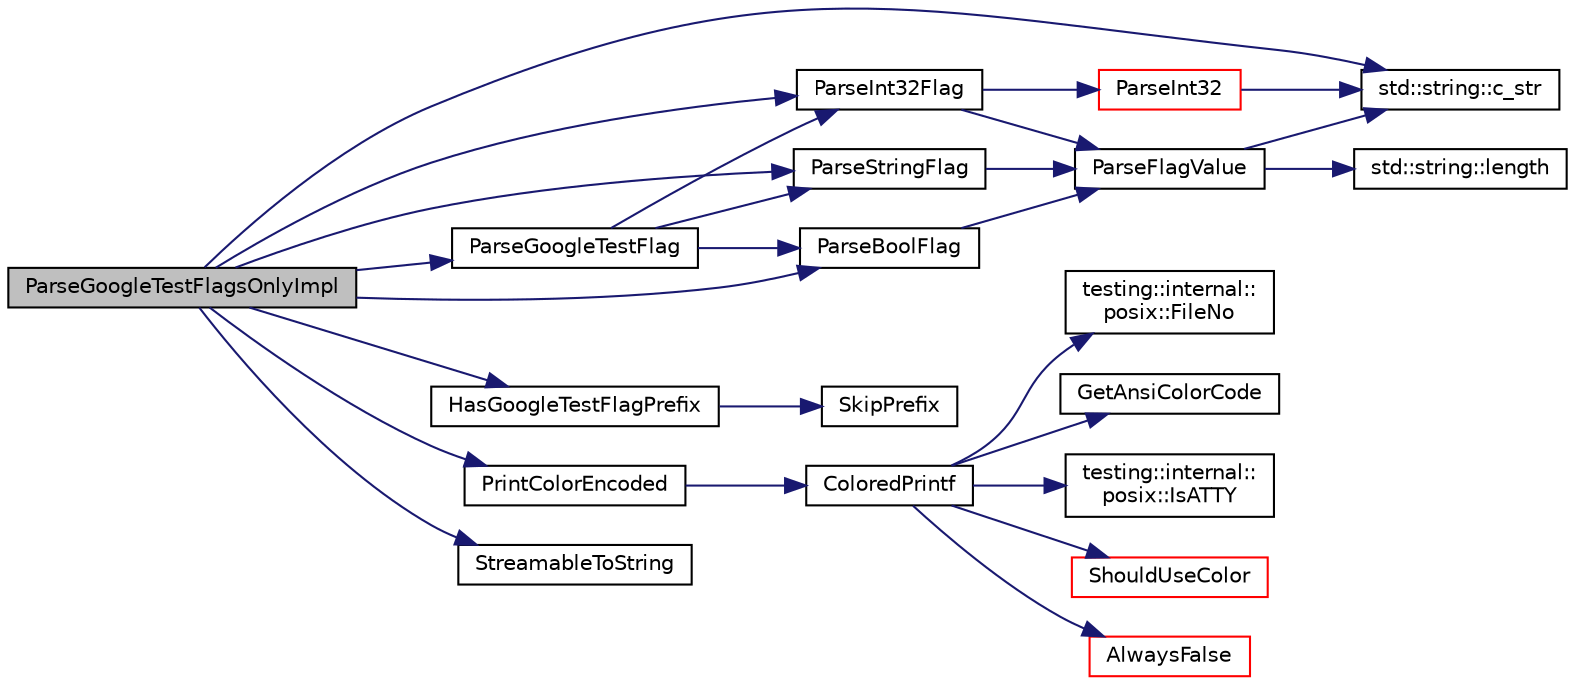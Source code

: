 digraph "ParseGoogleTestFlagsOnlyImpl"
{
 // INTERACTIVE_SVG=YES
 // LATEX_PDF_SIZE
  bgcolor="transparent";
  edge [fontname="Helvetica",fontsize="10",labelfontname="Helvetica",labelfontsize="10"];
  node [fontname="Helvetica",fontsize="10",shape=record];
  rankdir="LR";
  Node1 [label="ParseGoogleTestFlagsOnlyImpl",height=0.2,width=0.4,color="black", fillcolor="grey75", style="filled", fontcolor="black",tooltip=" "];
  Node1 -> Node2 [color="midnightblue",fontsize="10",style="solid",fontname="Helvetica"];
  Node2 [label="std::string::c_str",height=0.2,width=0.4,color="black",URL="/Users/shi-rongliu/html_book_20190607/cppreference-doxygen-web.tag.xml$cpp/string/basic_string/c_str.html#",tooltip=" "];
  Node1 -> Node3 [color="midnightblue",fontsize="10",style="solid",fontname="Helvetica"];
  Node3 [label="HasGoogleTestFlagPrefix",height=0.2,width=0.4,color="black",URL="$d0/da7/namespacetesting_1_1internal_a6fff795269f50673e358438721710d6f.html#a6fff795269f50673e358438721710d6f",tooltip=" "];
  Node3 -> Node4 [color="midnightblue",fontsize="10",style="solid",fontname="Helvetica"];
  Node4 [label="SkipPrefix",height=0.2,width=0.4,color="black",URL="$d0/da7/namespacetesting_1_1internal_abcf66fcfdb8c336eba8636bc8b49b4aa.html#abcf66fcfdb8c336eba8636bc8b49b4aa",tooltip=" "];
  Node1 -> Node5 [color="midnightblue",fontsize="10",style="solid",fontname="Helvetica"];
  Node5 [label="ParseBoolFlag",height=0.2,width=0.4,color="black",URL="$d0/da7/namespacetesting_1_1internal_ada3b98e7cfe93f4ba2053c470d9e3e51.html#ada3b98e7cfe93f4ba2053c470d9e3e51",tooltip=" "];
  Node5 -> Node6 [color="midnightblue",fontsize="10",style="solid",fontname="Helvetica"];
  Node6 [label="ParseFlagValue",height=0.2,width=0.4,color="black",URL="$d0/da7/namespacetesting_1_1internal_a8bfd56af5e4a89bfb76f7e1723e41b03.html#a8bfd56af5e4a89bfb76f7e1723e41b03",tooltip=" "];
  Node6 -> Node2 [color="midnightblue",fontsize="10",style="solid",fontname="Helvetica"];
  Node6 -> Node7 [color="midnightblue",fontsize="10",style="solid",fontname="Helvetica"];
  Node7 [label="std::string::length",height=0.2,width=0.4,color="black",URL="/Users/shi-rongliu/html_book_20190607/cppreference-doxygen-web.tag.xml$cpp/string/basic_string/size.html#",tooltip=" "];
  Node1 -> Node8 [color="midnightblue",fontsize="10",style="solid",fontname="Helvetica"];
  Node8 [label="ParseGoogleTestFlag",height=0.2,width=0.4,color="black",URL="$d0/da7/namespacetesting_1_1internal_afccff08aa2b1ede0dd32c1364a5dee42.html#afccff08aa2b1ede0dd32c1364a5dee42",tooltip=" "];
  Node8 -> Node5 [color="midnightblue",fontsize="10",style="solid",fontname="Helvetica"];
  Node8 -> Node9 [color="midnightblue",fontsize="10",style="solid",fontname="Helvetica"];
  Node9 [label="ParseInt32Flag",height=0.2,width=0.4,color="black",URL="$d0/da7/namespacetesting_1_1internal_a082f2d6b59adc025b035b2c51b0fc47e.html#a082f2d6b59adc025b035b2c51b0fc47e",tooltip=" "];
  Node9 -> Node6 [color="midnightblue",fontsize="10",style="solid",fontname="Helvetica"];
  Node9 -> Node10 [color="midnightblue",fontsize="10",style="solid",fontname="Helvetica"];
  Node10 [label="ParseInt32",height=0.2,width=0.4,color="red",URL="$d0/da7/namespacetesting_1_1internal_a3bd151d0274b216f9c2e6275ccc4a9a3.html#a3bd151d0274b216f9c2e6275ccc4a9a3",tooltip=" "];
  Node10 -> Node2 [color="midnightblue",fontsize="10",style="solid",fontname="Helvetica"];
  Node8 -> Node15 [color="midnightblue",fontsize="10",style="solid",fontname="Helvetica"];
  Node15 [label="ParseStringFlag",height=0.2,width=0.4,color="black",URL="$d0/da7/namespacetesting_1_1internal_aa4ce312efaaf7a97aac2303173afe021.html#aa4ce312efaaf7a97aac2303173afe021",tooltip=" "];
  Node15 -> Node6 [color="midnightblue",fontsize="10",style="solid",fontname="Helvetica"];
  Node1 -> Node9 [color="midnightblue",fontsize="10",style="solid",fontname="Helvetica"];
  Node1 -> Node15 [color="midnightblue",fontsize="10",style="solid",fontname="Helvetica"];
  Node1 -> Node16 [color="midnightblue",fontsize="10",style="solid",fontname="Helvetica"];
  Node16 [label="PrintColorEncoded",height=0.2,width=0.4,color="black",URL="$d0/da7/namespacetesting_1_1internal_a7d8c446a29c7e22d7d4dde8f530bb57e.html#a7d8c446a29c7e22d7d4dde8f530bb57e",tooltip=" "];
  Node16 -> Node17 [color="midnightblue",fontsize="10",style="solid",fontname="Helvetica"];
  Node17 [label="ColoredPrintf",height=0.2,width=0.4,color="black",URL="$d0/da7/namespacetesting_1_1internal_adef3055706176001364e54eb73a87e31.html#adef3055706176001364e54eb73a87e31",tooltip=" "];
  Node17 -> Node18 [color="midnightblue",fontsize="10",style="solid",fontname="Helvetica"];
  Node18 [label="AlwaysFalse",height=0.2,width=0.4,color="red",URL="$d0/da7/namespacetesting_1_1internal_a4b24c851ab13569b1b15b3d259b60d2e.html#a4b24c851ab13569b1b15b3d259b60d2e",tooltip=" "];
  Node17 -> Node21 [color="midnightblue",fontsize="10",style="solid",fontname="Helvetica"];
  Node21 [label="testing::internal::\lposix::FileNo",height=0.2,width=0.4,color="black",URL="$d0/d81/namespacetesting_1_1internal_1_1posix_a3117b067e1f942a2031e666953120ccc.html#a3117b067e1f942a2031e666953120ccc",tooltip=" "];
  Node17 -> Node22 [color="midnightblue",fontsize="10",style="solid",fontname="Helvetica"];
  Node22 [label="GetAnsiColorCode",height=0.2,width=0.4,color="black",URL="$d0/da7/namespacetesting_1_1internal_a0aefb9deb60e90f19c236559837303d8.html#a0aefb9deb60e90f19c236559837303d8",tooltip=" "];
  Node17 -> Node23 [color="midnightblue",fontsize="10",style="solid",fontname="Helvetica"];
  Node23 [label="testing::internal::\lposix::IsATTY",height=0.2,width=0.4,color="black",URL="$d0/d81/namespacetesting_1_1internal_1_1posix_a16ebe936b3a8ea462a94191635aedc27.html#a16ebe936b3a8ea462a94191635aedc27",tooltip=" "];
  Node17 -> Node24 [color="midnightblue",fontsize="10",style="solid",fontname="Helvetica"];
  Node24 [label="ShouldUseColor",height=0.2,width=0.4,color="red",URL="$d0/da7/namespacetesting_1_1internal_ab0f928e61ab8ec92e75ddfcae9324c1e.html#ab0f928e61ab8ec92e75ddfcae9324c1e",tooltip=" "];
  Node1 -> Node29 [color="midnightblue",fontsize="10",style="solid",fontname="Helvetica"];
  Node29 [label="StreamableToString",height=0.2,width=0.4,color="black",URL="$d0/da7/namespacetesting_1_1internal_aad4beed95d0846e6ffc5da0978ef3bb9.html#aad4beed95d0846e6ffc5da0978ef3bb9",tooltip=" "];
}
